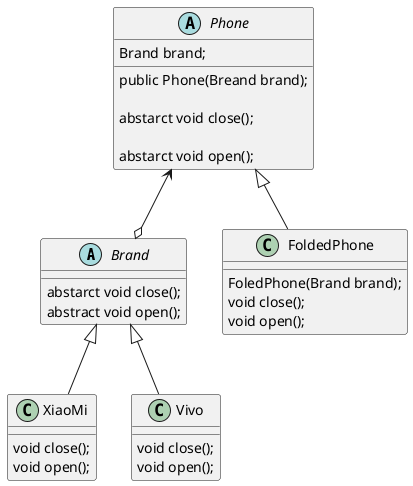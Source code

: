 @startuml

abstract class Brand{
    abstarct void close();
    abstract void open();
}

class XiaoMi{
    void close();
    void open();
}

class Vivo{
    void close();
    void open();
}

abstract class Phone{
    Brand brand;

    public Phone(Breand brand);

    abstarct void close();

    abstarct void open();
}

class FoldedPhone{
    FoledPhone(Brand brand);
    void close();
    void open();
}

Brand <|-- XiaoMi
Brand <|-- Vivo
Phone <--o Brand
Phone <|-- FoldedPhone
@enduml